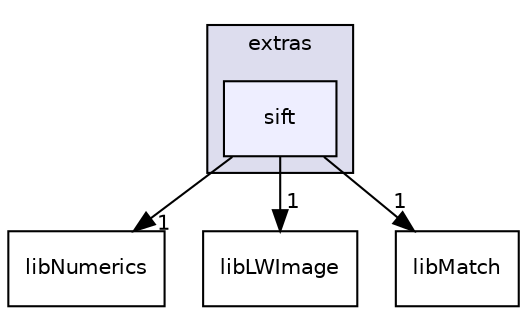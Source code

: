 digraph "src/third_party/orsa-fundamental_1.0/src/extras/sift" {
  compound=true
  node [ fontsize="10", fontname="Helvetica"];
  edge [ labelfontsize="10", labelfontname="Helvetica"];
  subgraph clusterdir_01fbf893a95991415cb660355a93b011 {
    graph [ bgcolor="#ddddee", pencolor="black", label="extras" fontname="Helvetica", fontsize="10", URL="dir_01fbf893a95991415cb660355a93b011.html"]
  dir_ec060cb510fbb0f35fc04ffec4dbe89e [shape=box, label="sift", style="filled", fillcolor="#eeeeff", pencolor="black", URL="dir_ec060cb510fbb0f35fc04ffec4dbe89e.html"];
  }
  dir_20316c5ee7c39d0e1da87d8fc5151317 [shape=box label="libNumerics" URL="dir_20316c5ee7c39d0e1da87d8fc5151317.html"];
  dir_55e3ba52c99a32d5de9e606fb59b3654 [shape=box label="libLWImage" URL="dir_55e3ba52c99a32d5de9e606fb59b3654.html"];
  dir_3fd73fb64a34e662208b6553de543e15 [shape=box label="libMatch" URL="dir_3fd73fb64a34e662208b6553de543e15.html"];
  dir_ec060cb510fbb0f35fc04ffec4dbe89e->dir_20316c5ee7c39d0e1da87d8fc5151317 [headlabel="1", labeldistance=1.5 headhref="dir_000021_000019.html"];
  dir_ec060cb510fbb0f35fc04ffec4dbe89e->dir_55e3ba52c99a32d5de9e606fb59b3654 [headlabel="1", labeldistance=1.5 headhref="dir_000021_000017.html"];
  dir_ec060cb510fbb0f35fc04ffec4dbe89e->dir_3fd73fb64a34e662208b6553de543e15 [headlabel="1", labeldistance=1.5 headhref="dir_000021_000018.html"];
}
